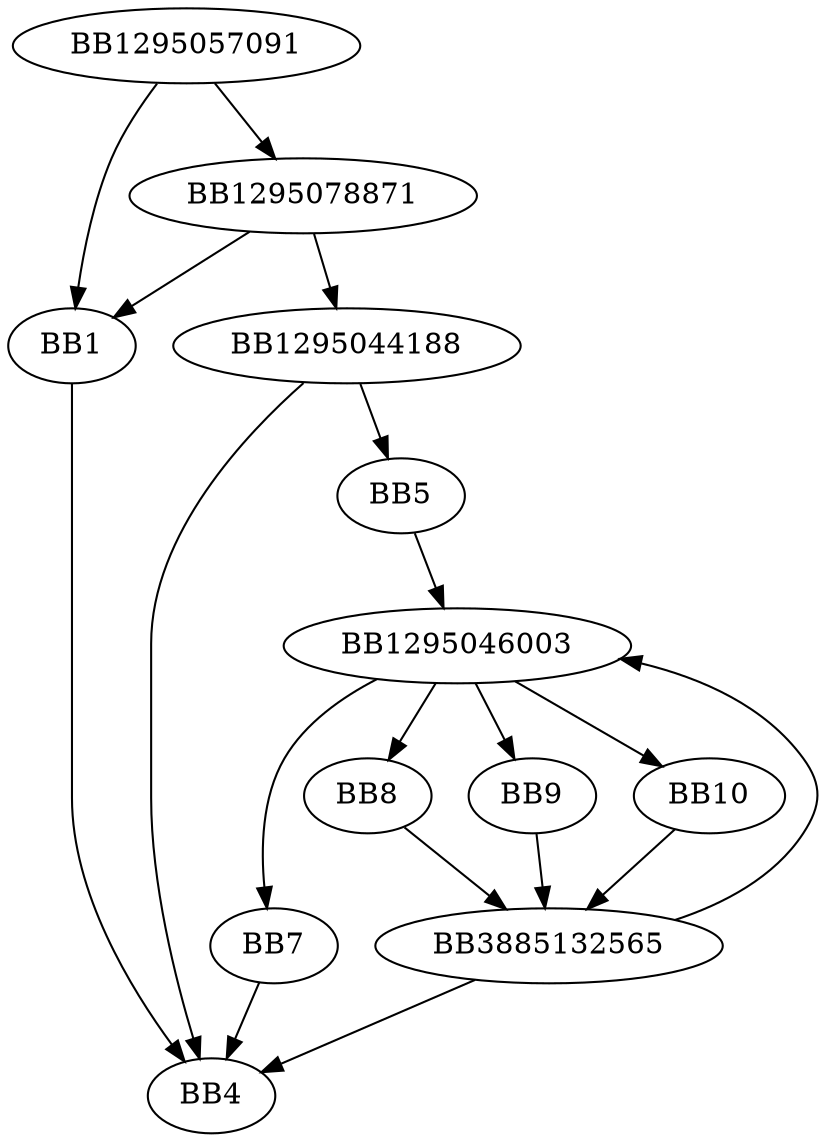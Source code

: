 digraph G{
	BB1295057091->BB1;
	BB1295057091->BB1295078871;
	BB1295078871->BB1;
	BB1295078871->BB1295044188;
	BB1->BB4;
	BB1295044188->BB4;
	BB1295044188->BB5;
	BB5->BB1295046003;
	BB1295046003->BB7;
	BB1295046003->BB8;
	BB1295046003->BB9;
	BB1295046003->BB10;
	BB8->BB3885132565;
	BB9->BB3885132565;
	BB10->BB3885132565;
	BB7->BB4;
	BB3885132565->BB4;
	BB3885132565->BB1295046003;
}
